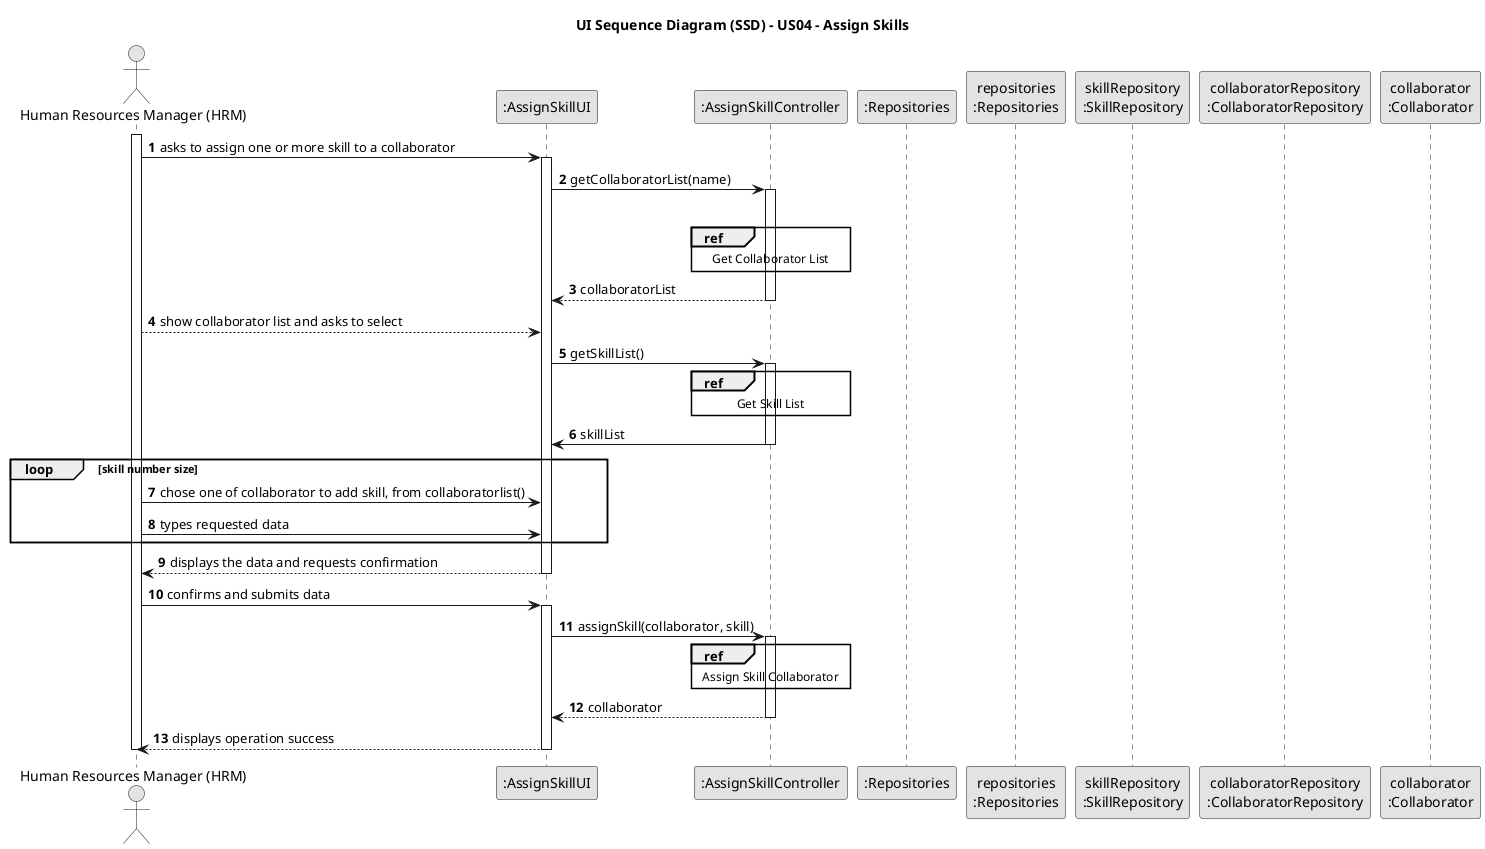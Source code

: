 @startuml
skinparam monochrome true
skinparam packageStyle rectangle
skinparam shadowing false

title UI Sequence Diagram (SSD) - US04 - Assign Skills

autonumber

'hide footbox
actor "Human Resources Manager (HRM)" as HRM
participant ":AssignSkillUI" as UI
participant ":AssignSkillController" as CTRL
participant ":Repositories" as RepositorySingleton
participant "repositories\n:Repositories" as PLAT
participant "skillRepository\n:SkillRepository" as SR
participant "collaboratorRepository\n:CollaboratorRepository" as CL
participant "collaborator\n:Collaborator" as Collb


activate HRM

        HRM -> UI : asks to assign one or more skill to a collaborator
    activate UI
UI -> CTRL : getCollaboratorList(name)
activate CTRL

ref over CTRL
Get Collaborator List
end

deactivate Collb

CTRL--> UI : collaboratorList

deactivate CTRL

UI <-- HRM : show collaborator list and asks to select

  UI -> CTRL :getSkillList()
  activate CTRL
  ref over CTRL
  Get Skill List
  end
  CTRL -> UI : skillList

  deactivate CTRL

    loop skill number size
HRM -> UI : chose one of collaborator to add skill, from collaboratorlist()
HRM -> UI : types requested data
end loop

activate UI

deactivate CTRL



deactivate CTRL



        UI --> HRM : displays the data and requests confirmation

deactivate UI

        HRM -> UI : confirms and submits data

activate UI


         UI -> CTRL: assignSkill(collaborator, skill)

        activate CTRL
        ref over CTRL
        Assign Skill Collaborator
        end


            CTRL --> UI : collaborator
      deactivate CTRL

      UI --> HRM : displays operation success
    deactivate UI
deactivate HRM
@enduml